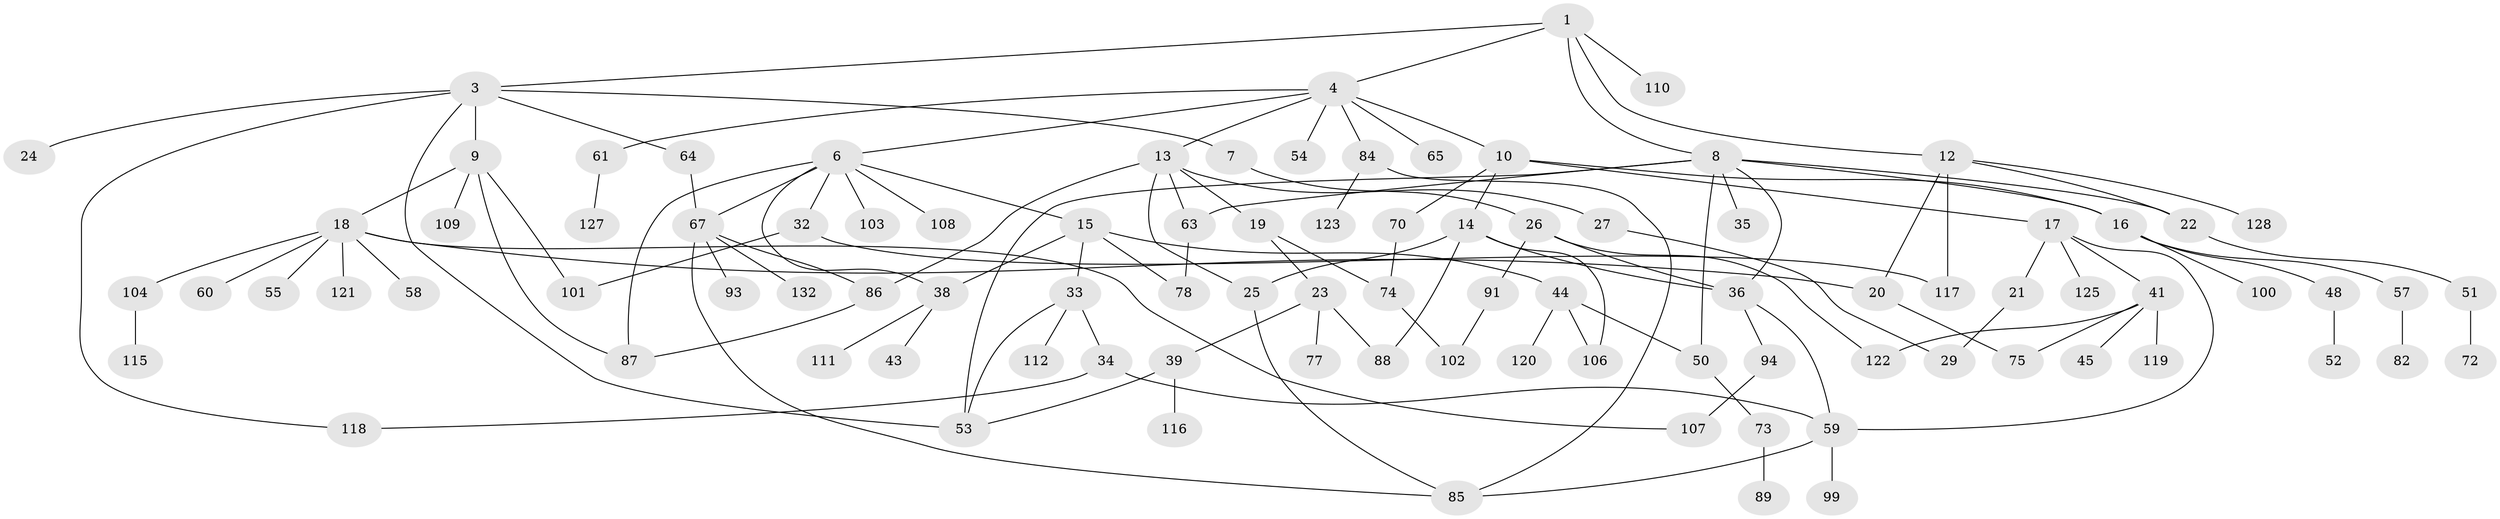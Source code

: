 // Generated by graph-tools (version 1.1) at 2025/51/02/27/25 19:51:38]
// undirected, 95 vertices, 127 edges
graph export_dot {
graph [start="1"]
  node [color=gray90,style=filled];
  1 [super="+2"];
  3 [super="+76"];
  4 [super="+5"];
  6 [super="+28"];
  7 [super="+37"];
  8 [super="+126"];
  9 [super="+11"];
  10 [super="+40"];
  12 [super="+42"];
  13 [super="+105"];
  14 [super="+31"];
  15;
  16 [super="+83"];
  17 [super="+30"];
  18 [super="+46"];
  19;
  20 [super="+49"];
  21;
  22;
  23 [super="+92"];
  24;
  25 [super="+113"];
  26 [super="+68"];
  27;
  29 [super="+47"];
  32 [super="+56"];
  33;
  34 [super="+71"];
  35;
  36;
  38 [super="+131"];
  39 [super="+62"];
  41 [super="+80"];
  43;
  44 [super="+97"];
  45;
  48 [super="+79"];
  50;
  51;
  52;
  53 [super="+129"];
  54;
  55;
  57;
  58;
  59 [super="+114"];
  60;
  61;
  63 [super="+66"];
  64;
  65;
  67 [super="+69"];
  70;
  72;
  73 [super="+98"];
  74 [super="+96"];
  75 [super="+81"];
  77;
  78 [super="+124"];
  82;
  84;
  85 [super="+90"];
  86;
  87;
  88;
  89 [super="+95"];
  91;
  93;
  94;
  99;
  100;
  101 [super="+130"];
  102;
  103;
  104;
  106;
  107;
  108;
  109;
  110;
  111;
  112;
  115;
  116;
  117;
  118;
  119;
  120;
  121;
  122;
  123;
  125;
  127;
  128;
  132;
  1 -- 8;
  1 -- 3;
  1 -- 4;
  1 -- 12;
  1 -- 110;
  3 -- 7;
  3 -- 9;
  3 -- 24;
  3 -- 64;
  3 -- 118;
  3 -- 53;
  4 -- 6;
  4 -- 54;
  4 -- 61;
  4 -- 65;
  4 -- 84;
  4 -- 10;
  4 -- 13;
  6 -- 15;
  6 -- 32;
  6 -- 87;
  6 -- 67;
  6 -- 103;
  6 -- 108;
  6 -- 38;
  7 -- 26;
  8 -- 22;
  8 -- 35;
  8 -- 36;
  8 -- 53;
  8 -- 50;
  8 -- 16;
  8 -- 63;
  9 -- 109;
  9 -- 18;
  9 -- 101;
  9 -- 87;
  10 -- 14;
  10 -- 16;
  10 -- 17;
  10 -- 70;
  12 -- 20;
  12 -- 128;
  12 -- 117;
  12 -- 22;
  13 -- 19;
  13 -- 25;
  13 -- 27;
  13 -- 63;
  13 -- 86;
  14 -- 36;
  14 -- 88;
  14 -- 25;
  14 -- 106;
  15 -- 33;
  15 -- 38;
  15 -- 44;
  15 -- 78;
  16 -- 48;
  16 -- 57;
  16 -- 100;
  17 -- 21;
  17 -- 125;
  17 -- 59;
  17 -- 41;
  18 -- 58;
  18 -- 104;
  18 -- 121;
  18 -- 55;
  18 -- 107;
  18 -- 60;
  18 -- 20;
  19 -- 23;
  19 -- 74;
  20 -- 75;
  21 -- 29;
  22 -- 51;
  23 -- 39;
  23 -- 77;
  23 -- 88;
  25 -- 85;
  26 -- 36;
  26 -- 91;
  26 -- 122;
  27 -- 29;
  32 -- 117;
  32 -- 101;
  33 -- 34;
  33 -- 53;
  33 -- 112;
  34 -- 59;
  34 -- 118;
  36 -- 94;
  36 -- 59;
  38 -- 43;
  38 -- 111;
  39 -- 53;
  39 -- 116;
  41 -- 45;
  41 -- 75;
  41 -- 119;
  41 -- 122;
  44 -- 50;
  44 -- 120;
  44 -- 106;
  48 -- 52;
  50 -- 73;
  51 -- 72;
  57 -- 82;
  59 -- 99;
  59 -- 85;
  61 -- 127;
  63 -- 78;
  64 -- 67;
  67 -- 132;
  67 -- 85;
  67 -- 86;
  67 -- 93;
  70 -- 74;
  73 -- 89;
  74 -- 102;
  84 -- 85;
  84 -- 123;
  86 -- 87;
  91 -- 102;
  94 -- 107;
  104 -- 115;
}
